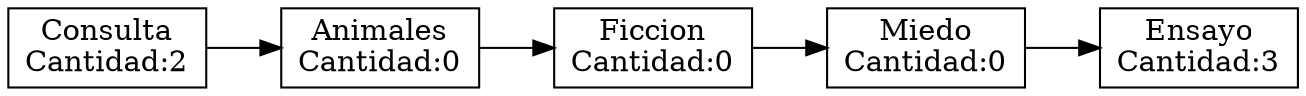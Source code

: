 digraph g{
rankdir = LR;
node[shape=box];
"Consulta\nCantidad:2" -> "Animales\nCantidad:0" -> "Ficcion\nCantidad:0" -> "Miedo\nCantidad:0" -> "Ensayo\nCantidad:3";
}